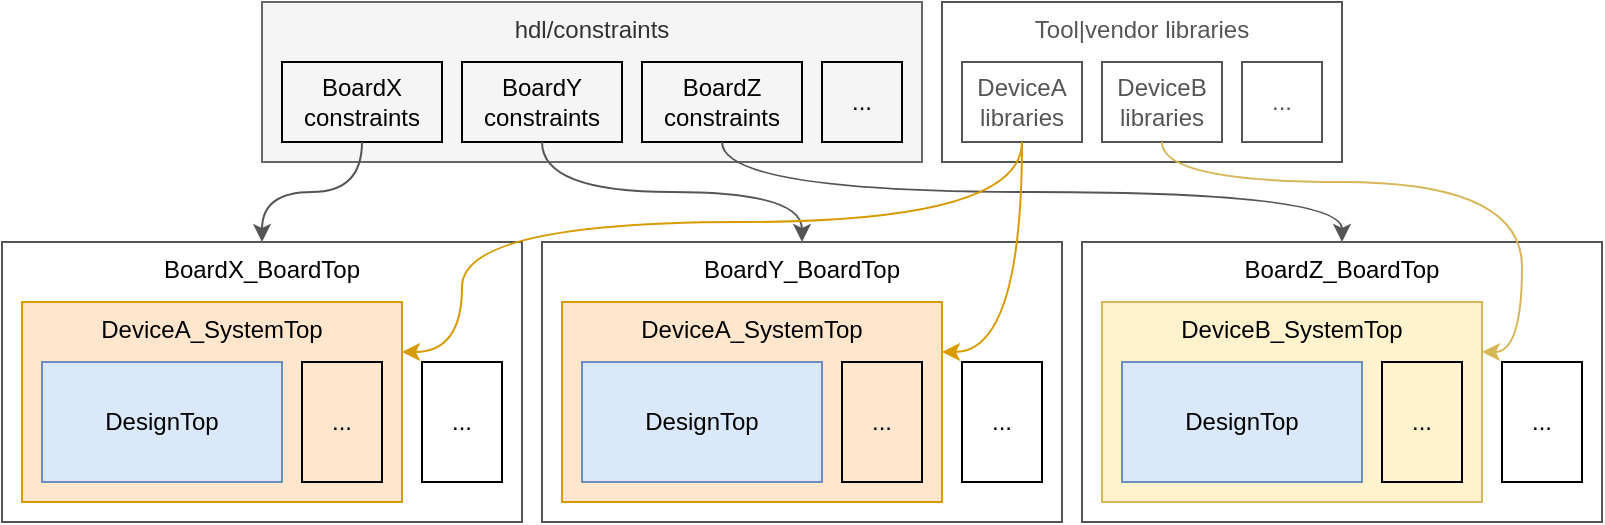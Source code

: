 <mxfile version="18.0.6" type="device"><diagram id="hteZ2gwOmKJi9dKOmkv2" name="Page-1"><mxGraphModel dx="1422" dy="865" grid="1" gridSize="10" guides="1" tooltips="1" connect="1" arrows="1" fold="1" page="1" pageScale="1" pageWidth="3300" pageHeight="4681" math="0" shadow="0"><root><mxCell id="0"/><mxCell id="1" parent="0"/><mxCell id="x78WglJce2eW5_xk6AgL-31" value="Tool|vendor libraries" style="rounded=0;whiteSpace=wrap;html=1;verticalAlign=top;fillColor=none;strokeColor=#555555;fontColor=#555555;" parent="1" vertex="1"><mxGeometry x="510" y="210" width="200" height="80" as="geometry"/></mxCell><mxCell id="x78WglJce2eW5_xk6AgL-26" value="hdl/constraints" style="rounded=0;whiteSpace=wrap;html=1;verticalAlign=top;fillColor=#f5f5f5;strokeColor=#666666;fontColor=#333333;" parent="1" vertex="1"><mxGeometry x="170" y="210" width="330" height="80" as="geometry"/></mxCell><mxCell id="eelGTtuD2NcLrBn3Lht0-1" value="BoardX_BoardTop" style="rounded=0;whiteSpace=wrap;html=1;verticalAlign=top;strokeColor=#555555;" parent="1" vertex="1"><mxGeometry x="40" y="330" width="260" height="140" as="geometry"/></mxCell><mxCell id="eelGTtuD2NcLrBn3Lht0-2" value="DeviceA_SystemTop" style="rounded=0;whiteSpace=wrap;html=1;verticalAlign=top;fillColor=#ffe6cc;strokeColor=#d79b00;" parent="1" vertex="1"><mxGeometry x="50" y="360" width="190" height="100" as="geometry"/></mxCell><mxCell id="eelGTtuD2NcLrBn3Lht0-3" value="DesignTop" style="rounded=0;whiteSpace=wrap;html=1;fillColor=#dae8fc;strokeColor=#6c8ebf;" parent="1" vertex="1"><mxGeometry x="60" y="390" width="120" height="60" as="geometry"/></mxCell><mxCell id="eelGTtuD2NcLrBn3Lht0-4" value="..." style="rounded=0;whiteSpace=wrap;html=1;fillColor=none;" parent="1" vertex="1"><mxGeometry x="190" y="390" width="40" height="60" as="geometry"/></mxCell><mxCell id="eelGTtuD2NcLrBn3Lht0-5" value="..." style="rounded=0;whiteSpace=wrap;html=1;fillColor=none;" parent="1" vertex="1"><mxGeometry x="250" y="390" width="40" height="60" as="geometry"/></mxCell><mxCell id="x78WglJce2eW5_xk6AgL-11" value="BoardY_BoardTop" style="rounded=0;whiteSpace=wrap;html=1;verticalAlign=top;strokeColor=#555555;" parent="1" vertex="1"><mxGeometry x="310" y="330" width="260" height="140" as="geometry"/></mxCell><mxCell id="x78WglJce2eW5_xk6AgL-12" value="DeviceA_SystemTop" style="rounded=0;whiteSpace=wrap;html=1;verticalAlign=top;fillColor=#ffe6cc;strokeColor=#d79b00;" parent="1" vertex="1"><mxGeometry x="320" y="360" width="190" height="100" as="geometry"/></mxCell><mxCell id="x78WglJce2eW5_xk6AgL-13" value="DesignTop" style="rounded=0;whiteSpace=wrap;html=1;fillColor=#dae8fc;strokeColor=#6c8ebf;" parent="1" vertex="1"><mxGeometry x="330" y="390" width="120" height="60" as="geometry"/></mxCell><mxCell id="x78WglJce2eW5_xk6AgL-14" value="..." style="rounded=0;whiteSpace=wrap;html=1;fillColor=none;" parent="1" vertex="1"><mxGeometry x="460" y="390" width="40" height="60" as="geometry"/></mxCell><mxCell id="x78WglJce2eW5_xk6AgL-15" value="..." style="rounded=0;whiteSpace=wrap;html=1;fillColor=none;" parent="1" vertex="1"><mxGeometry x="520" y="390" width="40" height="60" as="geometry"/></mxCell><mxCell id="x78WglJce2eW5_xk6AgL-16" value="BoardZ_BoardTop" style="rounded=0;whiteSpace=wrap;html=1;verticalAlign=top;strokeColor=#555555;" parent="1" vertex="1"><mxGeometry x="580" y="330" width="260" height="140" as="geometry"/></mxCell><mxCell id="x78WglJce2eW5_xk6AgL-17" value="DeviceB_SystemTop" style="rounded=0;whiteSpace=wrap;html=1;verticalAlign=top;fillColor=#fff2cc;strokeColor=#d6b656;" parent="1" vertex="1"><mxGeometry x="590" y="360" width="190" height="100" as="geometry"/></mxCell><mxCell id="x78WglJce2eW5_xk6AgL-18" value="DesignTop" style="rounded=0;whiteSpace=wrap;html=1;fillColor=#dae8fc;strokeColor=#6c8ebf;" parent="1" vertex="1"><mxGeometry x="600" y="390" width="120" height="60" as="geometry"/></mxCell><mxCell id="x78WglJce2eW5_xk6AgL-19" value="..." style="rounded=0;whiteSpace=wrap;html=1;fillColor=none;" parent="1" vertex="1"><mxGeometry x="730" y="390" width="40" height="60" as="geometry"/></mxCell><mxCell id="x78WglJce2eW5_xk6AgL-20" value="..." style="rounded=0;whiteSpace=wrap;html=1;fillColor=none;" parent="1" vertex="1"><mxGeometry x="790" y="390" width="40" height="60" as="geometry"/></mxCell><mxCell id="x78WglJce2eW5_xk6AgL-21" value="BoardX&lt;br&gt;constraints" style="rounded=0;whiteSpace=wrap;html=1;verticalAlign=middle;fillColor=none;" parent="1" vertex="1"><mxGeometry x="180" y="240" width="80" height="40" as="geometry"/></mxCell><mxCell id="x78WglJce2eW5_xk6AgL-22" value="BoardY&lt;br&gt;constraints" style="rounded=0;whiteSpace=wrap;html=1;verticalAlign=middle;fillColor=none;" parent="1" vertex="1"><mxGeometry x="270" y="240" width="80" height="40" as="geometry"/></mxCell><mxCell id="x78WglJce2eW5_xk6AgL-23" value="BoardZ&lt;br&gt;constraints" style="rounded=0;whiteSpace=wrap;html=1;verticalAlign=middle;fillColor=none;" parent="1" vertex="1"><mxGeometry x="360" y="240" width="80" height="40" as="geometry"/></mxCell><mxCell id="x78WglJce2eW5_xk6AgL-24" value="DeviceA&lt;br&gt;libraries" style="rounded=0;whiteSpace=wrap;html=1;verticalAlign=middle;fillColor=none;strokeColor=#555555;fontColor=#555555;" parent="1" vertex="1"><mxGeometry x="520" y="240" width="60" height="40" as="geometry"/></mxCell><mxCell id="x78WglJce2eW5_xk6AgL-25" value="DeviceB&lt;br&gt;libraries" style="rounded=0;whiteSpace=wrap;html=1;verticalAlign=middle;fillColor=none;strokeColor=#555555;fontColor=#555555;" parent="1" vertex="1"><mxGeometry x="590" y="240" width="60" height="40" as="geometry"/></mxCell><mxCell id="x78WglJce2eW5_xk6AgL-27" value="..." style="rounded=0;whiteSpace=wrap;html=1;verticalAlign=middle;fillColor=none;" parent="1" vertex="1"><mxGeometry x="450" y="240" width="40" height="40" as="geometry"/></mxCell><mxCell id="x78WglJce2eW5_xk6AgL-28" value="" style="endArrow=classic;html=1;exitX=0.5;exitY=1;exitDx=0;exitDy=0;entryX=0.5;entryY=0;entryDx=0;entryDy=0;edgeStyle=orthogonalEdgeStyle;curved=1;strokeColor=#555555;" parent="1" source="x78WglJce2eW5_xk6AgL-21" target="eelGTtuD2NcLrBn3Lht0-1" edge="1"><mxGeometry width="50" height="50" relative="1" as="geometry"><mxPoint x="110" y="250" as="sourcePoint"/><mxPoint x="160" y="200" as="targetPoint"/></mxGeometry></mxCell><mxCell id="x78WglJce2eW5_xk6AgL-29" value="" style="endArrow=classic;html=1;exitX=0.5;exitY=1;exitDx=0;exitDy=0;entryX=0.5;entryY=0;entryDx=0;entryDy=0;edgeStyle=orthogonalEdgeStyle;curved=1;strokeColor=#555555;" parent="1" source="x78WglJce2eW5_xk6AgL-22" target="x78WglJce2eW5_xk6AgL-11" edge="1"><mxGeometry width="50" height="50" relative="1" as="geometry"><mxPoint x="340" y="220" as="sourcePoint"/><mxPoint x="180" y="340" as="targetPoint"/></mxGeometry></mxCell><mxCell id="x78WglJce2eW5_xk6AgL-30" value="" style="endArrow=classic;html=1;exitX=0.5;exitY=1;exitDx=0;exitDy=0;entryX=0.5;entryY=0;entryDx=0;entryDy=0;edgeStyle=orthogonalEdgeStyle;curved=1;strokeColor=#555555;" parent="1" source="x78WglJce2eW5_xk6AgL-23" target="x78WglJce2eW5_xk6AgL-16" edge="1"><mxGeometry width="50" height="50" relative="1" as="geometry"><mxPoint x="430" y="220" as="sourcePoint"/><mxPoint x="460" y="340" as="targetPoint"/></mxGeometry></mxCell><mxCell id="x78WglJce2eW5_xk6AgL-32" value="..." style="rounded=0;whiteSpace=wrap;html=1;verticalAlign=middle;fillColor=none;strokeColor=#555555;fontColor=#555555;" parent="1" vertex="1"><mxGeometry x="660" y="240" width="40" height="40" as="geometry"/></mxCell><mxCell id="x78WglJce2eW5_xk6AgL-33" value="" style="endArrow=classic;html=1;exitX=0.5;exitY=1;exitDx=0;exitDy=0;entryX=1;entryY=0.25;entryDx=0;entryDy=0;fillColor=#ffe6cc;strokeColor=#d79b00;edgeStyle=orthogonalEdgeStyle;curved=1;" parent="1" source="x78WglJce2eW5_xk6AgL-24" target="eelGTtuD2NcLrBn3Lht0-2" edge="1"><mxGeometry width="50" height="50" relative="1" as="geometry"><mxPoint x="340" y="220" as="sourcePoint"/><mxPoint x="180" y="340" as="targetPoint"/><Array as="points"><mxPoint x="550" y="320"/><mxPoint x="270" y="320"/><mxPoint x="270" y="385"/></Array></mxGeometry></mxCell><mxCell id="x78WglJce2eW5_xk6AgL-34" value="" style="endArrow=classic;html=1;entryX=1;entryY=0.25;entryDx=0;entryDy=0;fillColor=#ffe6cc;strokeColor=#d79b00;exitX=0.5;exitY=1;exitDx=0;exitDy=0;edgeStyle=orthogonalEdgeStyle;curved=1;" parent="1" source="x78WglJce2eW5_xk6AgL-24" target="x78WglJce2eW5_xk6AgL-12" edge="1"><mxGeometry width="50" height="50" relative="1" as="geometry"><mxPoint x="660" y="210" as="sourcePoint"/><mxPoint x="202.5" y="370" as="targetPoint"/><Array as="points"><mxPoint x="550" y="385"/></Array></mxGeometry></mxCell><mxCell id="x78WglJce2eW5_xk6AgL-35" value="" style="endArrow=classic;html=1;entryX=1;entryY=0.25;entryDx=0;entryDy=0;exitX=0.5;exitY=1;exitDx=0;exitDy=0;fillColor=#fff2cc;strokeColor=#d6b656;edgeStyle=orthogonalEdgeStyle;curved=1;" parent="1" source="x78WglJce2eW5_xk6AgL-25" target="x78WglJce2eW5_xk6AgL-17" edge="1"><mxGeometry width="50" height="50" relative="1" as="geometry"><mxPoint x="670" y="220" as="sourcePoint"/><mxPoint x="482.5" y="370" as="targetPoint"/><Array as="points"><mxPoint x="620" y="300"/><mxPoint x="800" y="300"/><mxPoint x="800" y="385"/></Array></mxGeometry></mxCell></root></mxGraphModel></diagram></mxfile>